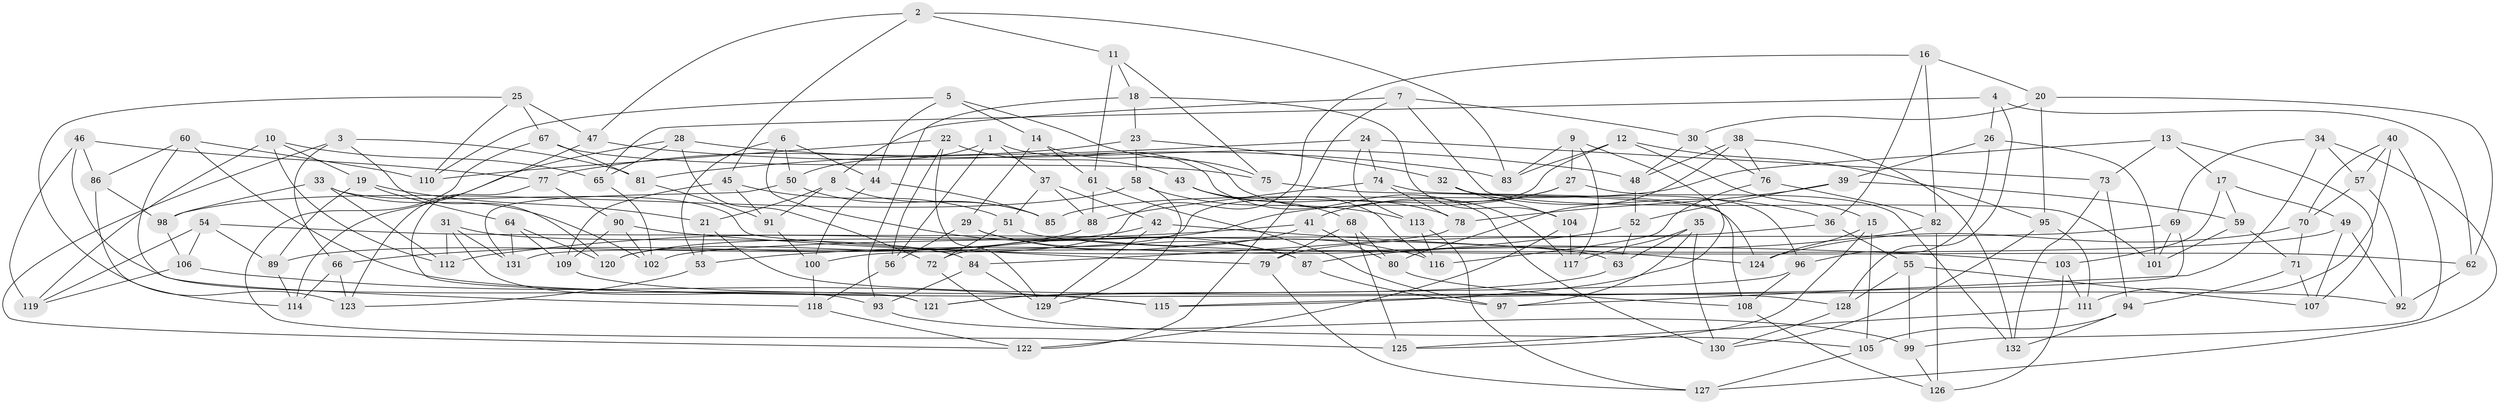 // Generated by graph-tools (version 1.1) at 2025/50/03/09/25 03:50:45]
// undirected, 132 vertices, 264 edges
graph export_dot {
graph [start="1"]
  node [color=gray90,style=filled];
  1;
  2;
  3;
  4;
  5;
  6;
  7;
  8;
  9;
  10;
  11;
  12;
  13;
  14;
  15;
  16;
  17;
  18;
  19;
  20;
  21;
  22;
  23;
  24;
  25;
  26;
  27;
  28;
  29;
  30;
  31;
  32;
  33;
  34;
  35;
  36;
  37;
  38;
  39;
  40;
  41;
  42;
  43;
  44;
  45;
  46;
  47;
  48;
  49;
  50;
  51;
  52;
  53;
  54;
  55;
  56;
  57;
  58;
  59;
  60;
  61;
  62;
  63;
  64;
  65;
  66;
  67;
  68;
  69;
  70;
  71;
  72;
  73;
  74;
  75;
  76;
  77;
  78;
  79;
  80;
  81;
  82;
  83;
  84;
  85;
  86;
  87;
  88;
  89;
  90;
  91;
  92;
  93;
  94;
  95;
  96;
  97;
  98;
  99;
  100;
  101;
  102;
  103;
  104;
  105;
  106;
  107;
  108;
  109;
  110;
  111;
  112;
  113;
  114;
  115;
  116;
  117;
  118;
  119;
  120;
  121;
  122;
  123;
  124;
  125;
  126;
  127;
  128;
  129;
  130;
  131;
  132;
  1 -- 56;
  1 -- 50;
  1 -- 37;
  1 -- 130;
  2 -- 45;
  2 -- 47;
  2 -- 83;
  2 -- 11;
  3 -- 66;
  3 -- 120;
  3 -- 122;
  3 -- 81;
  4 -- 62;
  4 -- 128;
  4 -- 26;
  4 -- 65;
  5 -- 14;
  5 -- 44;
  5 -- 75;
  5 -- 110;
  6 -- 53;
  6 -- 50;
  6 -- 87;
  6 -- 44;
  7 -- 30;
  7 -- 101;
  7 -- 122;
  7 -- 8;
  8 -- 91;
  8 -- 21;
  8 -- 85;
  9 -- 27;
  9 -- 83;
  9 -- 115;
  9 -- 117;
  10 -- 112;
  10 -- 19;
  10 -- 65;
  10 -- 119;
  11 -- 18;
  11 -- 75;
  11 -- 61;
  12 -- 131;
  12 -- 15;
  12 -- 83;
  12 -- 95;
  13 -- 107;
  13 -- 73;
  13 -- 17;
  13 -- 85;
  14 -- 61;
  14 -- 117;
  14 -- 29;
  15 -- 124;
  15 -- 105;
  15 -- 125;
  16 -- 82;
  16 -- 120;
  16 -- 20;
  16 -- 36;
  17 -- 103;
  17 -- 59;
  17 -- 49;
  18 -- 93;
  18 -- 104;
  18 -- 23;
  19 -- 21;
  19 -- 89;
  19 -- 64;
  20 -- 95;
  20 -- 30;
  20 -- 62;
  21 -- 128;
  21 -- 53;
  22 -- 129;
  22 -- 43;
  22 -- 110;
  22 -- 56;
  23 -- 77;
  23 -- 32;
  23 -- 58;
  24 -- 74;
  24 -- 113;
  24 -- 73;
  24 -- 81;
  25 -- 47;
  25 -- 67;
  25 -- 123;
  25 -- 110;
  26 -- 39;
  26 -- 96;
  26 -- 101;
  27 -- 120;
  27 -- 41;
  27 -- 132;
  28 -- 114;
  28 -- 48;
  28 -- 65;
  28 -- 72;
  29 -- 87;
  29 -- 116;
  29 -- 56;
  30 -- 48;
  30 -- 76;
  31 -- 93;
  31 -- 131;
  31 -- 84;
  31 -- 112;
  32 -- 96;
  32 -- 104;
  32 -- 36;
  33 -- 79;
  33 -- 112;
  33 -- 98;
  33 -- 102;
  34 -- 127;
  34 -- 97;
  34 -- 57;
  34 -- 69;
  35 -- 63;
  35 -- 130;
  35 -- 97;
  35 -- 117;
  36 -- 55;
  36 -- 79;
  37 -- 88;
  37 -- 51;
  37 -- 42;
  38 -- 80;
  38 -- 76;
  38 -- 132;
  38 -- 48;
  39 -- 52;
  39 -- 78;
  39 -- 59;
  40 -- 111;
  40 -- 99;
  40 -- 57;
  40 -- 70;
  41 -- 72;
  41 -- 112;
  41 -- 80;
  42 -- 129;
  42 -- 124;
  42 -- 66;
  43 -- 78;
  43 -- 116;
  43 -- 68;
  44 -- 85;
  44 -- 100;
  45 -- 91;
  45 -- 51;
  45 -- 109;
  46 -- 119;
  46 -- 121;
  46 -- 77;
  46 -- 86;
  47 -- 83;
  47 -- 123;
  48 -- 52;
  49 -- 92;
  49 -- 100;
  49 -- 107;
  50 -- 85;
  50 -- 131;
  51 -- 62;
  51 -- 72;
  52 -- 63;
  52 -- 53;
  53 -- 123;
  54 -- 106;
  54 -- 89;
  54 -- 119;
  54 -- 63;
  55 -- 107;
  55 -- 99;
  55 -- 128;
  56 -- 118;
  57 -- 92;
  57 -- 70;
  58 -- 98;
  58 -- 129;
  58 -- 113;
  59 -- 101;
  59 -- 71;
  60 -- 110;
  60 -- 86;
  60 -- 92;
  60 -- 118;
  61 -- 88;
  61 -- 97;
  62 -- 92;
  63 -- 121;
  64 -- 109;
  64 -- 120;
  64 -- 131;
  65 -- 102;
  66 -- 123;
  66 -- 114;
  67 -- 81;
  67 -- 125;
  67 -- 75;
  68 -- 125;
  68 -- 80;
  68 -- 79;
  69 -- 101;
  69 -- 102;
  69 -- 115;
  70 -- 71;
  70 -- 124;
  71 -- 107;
  71 -- 94;
  72 -- 105;
  73 -- 94;
  73 -- 132;
  74 -- 88;
  74 -- 108;
  74 -- 78;
  75 -- 124;
  76 -- 116;
  76 -- 82;
  77 -- 90;
  77 -- 121;
  78 -- 84;
  79 -- 127;
  80 -- 108;
  81 -- 91;
  82 -- 87;
  82 -- 126;
  84 -- 93;
  84 -- 129;
  86 -- 98;
  86 -- 114;
  87 -- 97;
  88 -- 89;
  89 -- 114;
  90 -- 103;
  90 -- 109;
  90 -- 102;
  91 -- 100;
  93 -- 99;
  94 -- 132;
  94 -- 105;
  95 -- 130;
  95 -- 111;
  96 -- 108;
  96 -- 121;
  98 -- 106;
  99 -- 126;
  100 -- 118;
  103 -- 111;
  103 -- 126;
  104 -- 117;
  104 -- 122;
  105 -- 127;
  106 -- 115;
  106 -- 119;
  108 -- 126;
  109 -- 115;
  111 -- 125;
  113 -- 116;
  113 -- 127;
  118 -- 122;
  128 -- 130;
}
